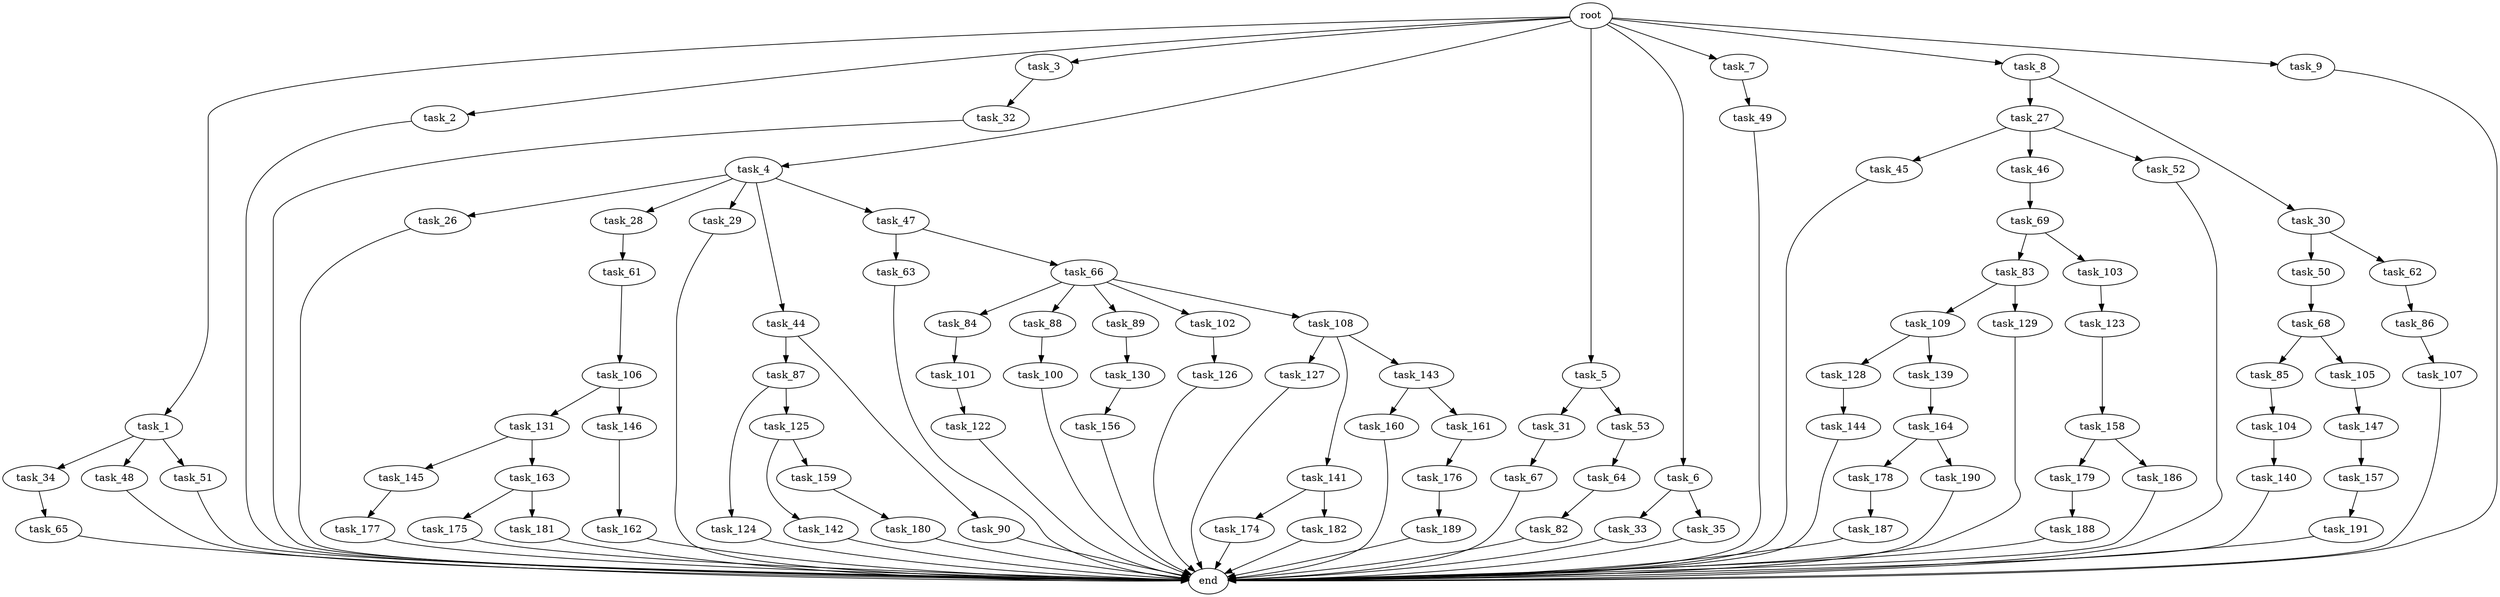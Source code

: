 digraph G {
  root [size="0.000000"];
  task_1 [size="1.024000"];
  task_2 [size="1.024000"];
  task_3 [size="1.024000"];
  task_4 [size="1.024000"];
  task_5 [size="1.024000"];
  task_6 [size="1.024000"];
  task_7 [size="1.024000"];
  task_8 [size="1.024000"];
  task_9 [size="1.024000"];
  task_26 [size="549755813.888000"];
  task_27 [size="695784701.952000"];
  task_28 [size="549755813.888000"];
  task_29 [size="549755813.888000"];
  task_30 [size="695784701.952000"];
  task_31 [size="549755813.888000"];
  task_32 [size="34359738.368000"];
  task_33 [size="420906795.008000"];
  task_34 [size="137438953.472000"];
  task_35 [size="420906795.008000"];
  task_44 [size="549755813.888000"];
  task_45 [size="309237645.312000"];
  task_46 [size="309237645.312000"];
  task_47 [size="549755813.888000"];
  task_48 [size="137438953.472000"];
  task_49 [size="309237645.312000"];
  task_50 [size="420906795.008000"];
  task_51 [size="137438953.472000"];
  task_52 [size="309237645.312000"];
  task_53 [size="549755813.888000"];
  task_61 [size="34359738.368000"];
  task_62 [size="420906795.008000"];
  task_63 [size="695784701.952000"];
  task_64 [size="420906795.008000"];
  task_65 [size="34359738.368000"];
  task_66 [size="695784701.952000"];
  task_67 [size="34359738.368000"];
  task_68 [size="137438953.472000"];
  task_69 [size="695784701.952000"];
  task_82 [size="309237645.312000"];
  task_83 [size="695784701.952000"];
  task_84 [size="858993459.200000"];
  task_85 [size="549755813.888000"];
  task_86 [size="420906795.008000"];
  task_87 [size="549755813.888000"];
  task_88 [size="858993459.200000"];
  task_89 [size="858993459.200000"];
  task_90 [size="549755813.888000"];
  task_100 [size="309237645.312000"];
  task_101 [size="77309411.328000"];
  task_102 [size="858993459.200000"];
  task_103 [size="695784701.952000"];
  task_104 [size="858993459.200000"];
  task_105 [size="549755813.888000"];
  task_106 [size="137438953.472000"];
  task_107 [size="34359738.368000"];
  task_108 [size="858993459.200000"];
  task_109 [size="420906795.008000"];
  task_122 [size="214748364.800000"];
  task_123 [size="309237645.312000"];
  task_124 [size="34359738.368000"];
  task_125 [size="34359738.368000"];
  task_126 [size="549755813.888000"];
  task_127 [size="695784701.952000"];
  task_128 [size="549755813.888000"];
  task_129 [size="420906795.008000"];
  task_130 [size="77309411.328000"];
  task_131 [size="858993459.200000"];
  task_139 [size="549755813.888000"];
  task_140 [size="309237645.312000"];
  task_141 [size="695784701.952000"];
  task_142 [size="858993459.200000"];
  task_143 [size="695784701.952000"];
  task_144 [size="858993459.200000"];
  task_145 [size="77309411.328000"];
  task_146 [size="858993459.200000"];
  task_147 [size="214748364.800000"];
  task_156 [size="77309411.328000"];
  task_157 [size="549755813.888000"];
  task_158 [size="77309411.328000"];
  task_159 [size="858993459.200000"];
  task_160 [size="420906795.008000"];
  task_161 [size="420906795.008000"];
  task_162 [size="858993459.200000"];
  task_163 [size="77309411.328000"];
  task_164 [size="214748364.800000"];
  task_174 [size="309237645.312000"];
  task_175 [size="420906795.008000"];
  task_176 [size="77309411.328000"];
  task_177 [size="77309411.328000"];
  task_178 [size="309237645.312000"];
  task_179 [size="137438953.472000"];
  task_180 [size="695784701.952000"];
  task_181 [size="420906795.008000"];
  task_182 [size="309237645.312000"];
  task_186 [size="137438953.472000"];
  task_187 [size="549755813.888000"];
  task_188 [size="309237645.312000"];
  task_189 [size="34359738.368000"];
  task_190 [size="309237645.312000"];
  task_191 [size="858993459.200000"];
  end [size="0.000000"];

  root -> task_1 [size="1.000000"];
  root -> task_2 [size="1.000000"];
  root -> task_3 [size="1.000000"];
  root -> task_4 [size="1.000000"];
  root -> task_5 [size="1.000000"];
  root -> task_6 [size="1.000000"];
  root -> task_7 [size="1.000000"];
  root -> task_8 [size="1.000000"];
  root -> task_9 [size="1.000000"];
  task_1 -> task_34 [size="134217728.000000"];
  task_1 -> task_48 [size="134217728.000000"];
  task_1 -> task_51 [size="134217728.000000"];
  task_2 -> end [size="1.000000"];
  task_3 -> task_32 [size="33554432.000000"];
  task_4 -> task_26 [size="536870912.000000"];
  task_4 -> task_28 [size="536870912.000000"];
  task_4 -> task_29 [size="536870912.000000"];
  task_4 -> task_44 [size="536870912.000000"];
  task_4 -> task_47 [size="536870912.000000"];
  task_5 -> task_31 [size="536870912.000000"];
  task_5 -> task_53 [size="536870912.000000"];
  task_6 -> task_33 [size="411041792.000000"];
  task_6 -> task_35 [size="411041792.000000"];
  task_7 -> task_49 [size="301989888.000000"];
  task_8 -> task_27 [size="679477248.000000"];
  task_8 -> task_30 [size="679477248.000000"];
  task_9 -> end [size="1.000000"];
  task_26 -> end [size="1.000000"];
  task_27 -> task_45 [size="301989888.000000"];
  task_27 -> task_46 [size="301989888.000000"];
  task_27 -> task_52 [size="301989888.000000"];
  task_28 -> task_61 [size="33554432.000000"];
  task_29 -> end [size="1.000000"];
  task_30 -> task_50 [size="411041792.000000"];
  task_30 -> task_62 [size="411041792.000000"];
  task_31 -> task_67 [size="33554432.000000"];
  task_32 -> end [size="1.000000"];
  task_33 -> end [size="1.000000"];
  task_34 -> task_65 [size="33554432.000000"];
  task_35 -> end [size="1.000000"];
  task_44 -> task_87 [size="536870912.000000"];
  task_44 -> task_90 [size="536870912.000000"];
  task_45 -> end [size="1.000000"];
  task_46 -> task_69 [size="679477248.000000"];
  task_47 -> task_63 [size="679477248.000000"];
  task_47 -> task_66 [size="679477248.000000"];
  task_48 -> end [size="1.000000"];
  task_49 -> end [size="1.000000"];
  task_50 -> task_68 [size="134217728.000000"];
  task_51 -> end [size="1.000000"];
  task_52 -> end [size="1.000000"];
  task_53 -> task_64 [size="411041792.000000"];
  task_61 -> task_106 [size="134217728.000000"];
  task_62 -> task_86 [size="411041792.000000"];
  task_63 -> end [size="1.000000"];
  task_64 -> task_82 [size="301989888.000000"];
  task_65 -> end [size="1.000000"];
  task_66 -> task_84 [size="838860800.000000"];
  task_66 -> task_88 [size="838860800.000000"];
  task_66 -> task_89 [size="838860800.000000"];
  task_66 -> task_102 [size="838860800.000000"];
  task_66 -> task_108 [size="838860800.000000"];
  task_67 -> end [size="1.000000"];
  task_68 -> task_85 [size="536870912.000000"];
  task_68 -> task_105 [size="536870912.000000"];
  task_69 -> task_83 [size="679477248.000000"];
  task_69 -> task_103 [size="679477248.000000"];
  task_82 -> end [size="1.000000"];
  task_83 -> task_109 [size="411041792.000000"];
  task_83 -> task_129 [size="411041792.000000"];
  task_84 -> task_101 [size="75497472.000000"];
  task_85 -> task_104 [size="838860800.000000"];
  task_86 -> task_107 [size="33554432.000000"];
  task_87 -> task_124 [size="33554432.000000"];
  task_87 -> task_125 [size="33554432.000000"];
  task_88 -> task_100 [size="301989888.000000"];
  task_89 -> task_130 [size="75497472.000000"];
  task_90 -> end [size="1.000000"];
  task_100 -> end [size="1.000000"];
  task_101 -> task_122 [size="209715200.000000"];
  task_102 -> task_126 [size="536870912.000000"];
  task_103 -> task_123 [size="301989888.000000"];
  task_104 -> task_140 [size="301989888.000000"];
  task_105 -> task_147 [size="209715200.000000"];
  task_106 -> task_131 [size="838860800.000000"];
  task_106 -> task_146 [size="838860800.000000"];
  task_107 -> end [size="1.000000"];
  task_108 -> task_127 [size="679477248.000000"];
  task_108 -> task_141 [size="679477248.000000"];
  task_108 -> task_143 [size="679477248.000000"];
  task_109 -> task_128 [size="536870912.000000"];
  task_109 -> task_139 [size="536870912.000000"];
  task_122 -> end [size="1.000000"];
  task_123 -> task_158 [size="75497472.000000"];
  task_124 -> end [size="1.000000"];
  task_125 -> task_142 [size="838860800.000000"];
  task_125 -> task_159 [size="838860800.000000"];
  task_126 -> end [size="1.000000"];
  task_127 -> end [size="1.000000"];
  task_128 -> task_144 [size="838860800.000000"];
  task_129 -> end [size="1.000000"];
  task_130 -> task_156 [size="75497472.000000"];
  task_131 -> task_145 [size="75497472.000000"];
  task_131 -> task_163 [size="75497472.000000"];
  task_139 -> task_164 [size="209715200.000000"];
  task_140 -> end [size="1.000000"];
  task_141 -> task_174 [size="301989888.000000"];
  task_141 -> task_182 [size="301989888.000000"];
  task_142 -> end [size="1.000000"];
  task_143 -> task_160 [size="411041792.000000"];
  task_143 -> task_161 [size="411041792.000000"];
  task_144 -> end [size="1.000000"];
  task_145 -> task_177 [size="75497472.000000"];
  task_146 -> task_162 [size="838860800.000000"];
  task_147 -> task_157 [size="536870912.000000"];
  task_156 -> end [size="1.000000"];
  task_157 -> task_191 [size="838860800.000000"];
  task_158 -> task_179 [size="134217728.000000"];
  task_158 -> task_186 [size="134217728.000000"];
  task_159 -> task_180 [size="679477248.000000"];
  task_160 -> end [size="1.000000"];
  task_161 -> task_176 [size="75497472.000000"];
  task_162 -> end [size="1.000000"];
  task_163 -> task_175 [size="411041792.000000"];
  task_163 -> task_181 [size="411041792.000000"];
  task_164 -> task_178 [size="301989888.000000"];
  task_164 -> task_190 [size="301989888.000000"];
  task_174 -> end [size="1.000000"];
  task_175 -> end [size="1.000000"];
  task_176 -> task_189 [size="33554432.000000"];
  task_177 -> end [size="1.000000"];
  task_178 -> task_187 [size="536870912.000000"];
  task_179 -> task_188 [size="301989888.000000"];
  task_180 -> end [size="1.000000"];
  task_181 -> end [size="1.000000"];
  task_182 -> end [size="1.000000"];
  task_186 -> end [size="1.000000"];
  task_187 -> end [size="1.000000"];
  task_188 -> end [size="1.000000"];
  task_189 -> end [size="1.000000"];
  task_190 -> end [size="1.000000"];
  task_191 -> end [size="1.000000"];
}
